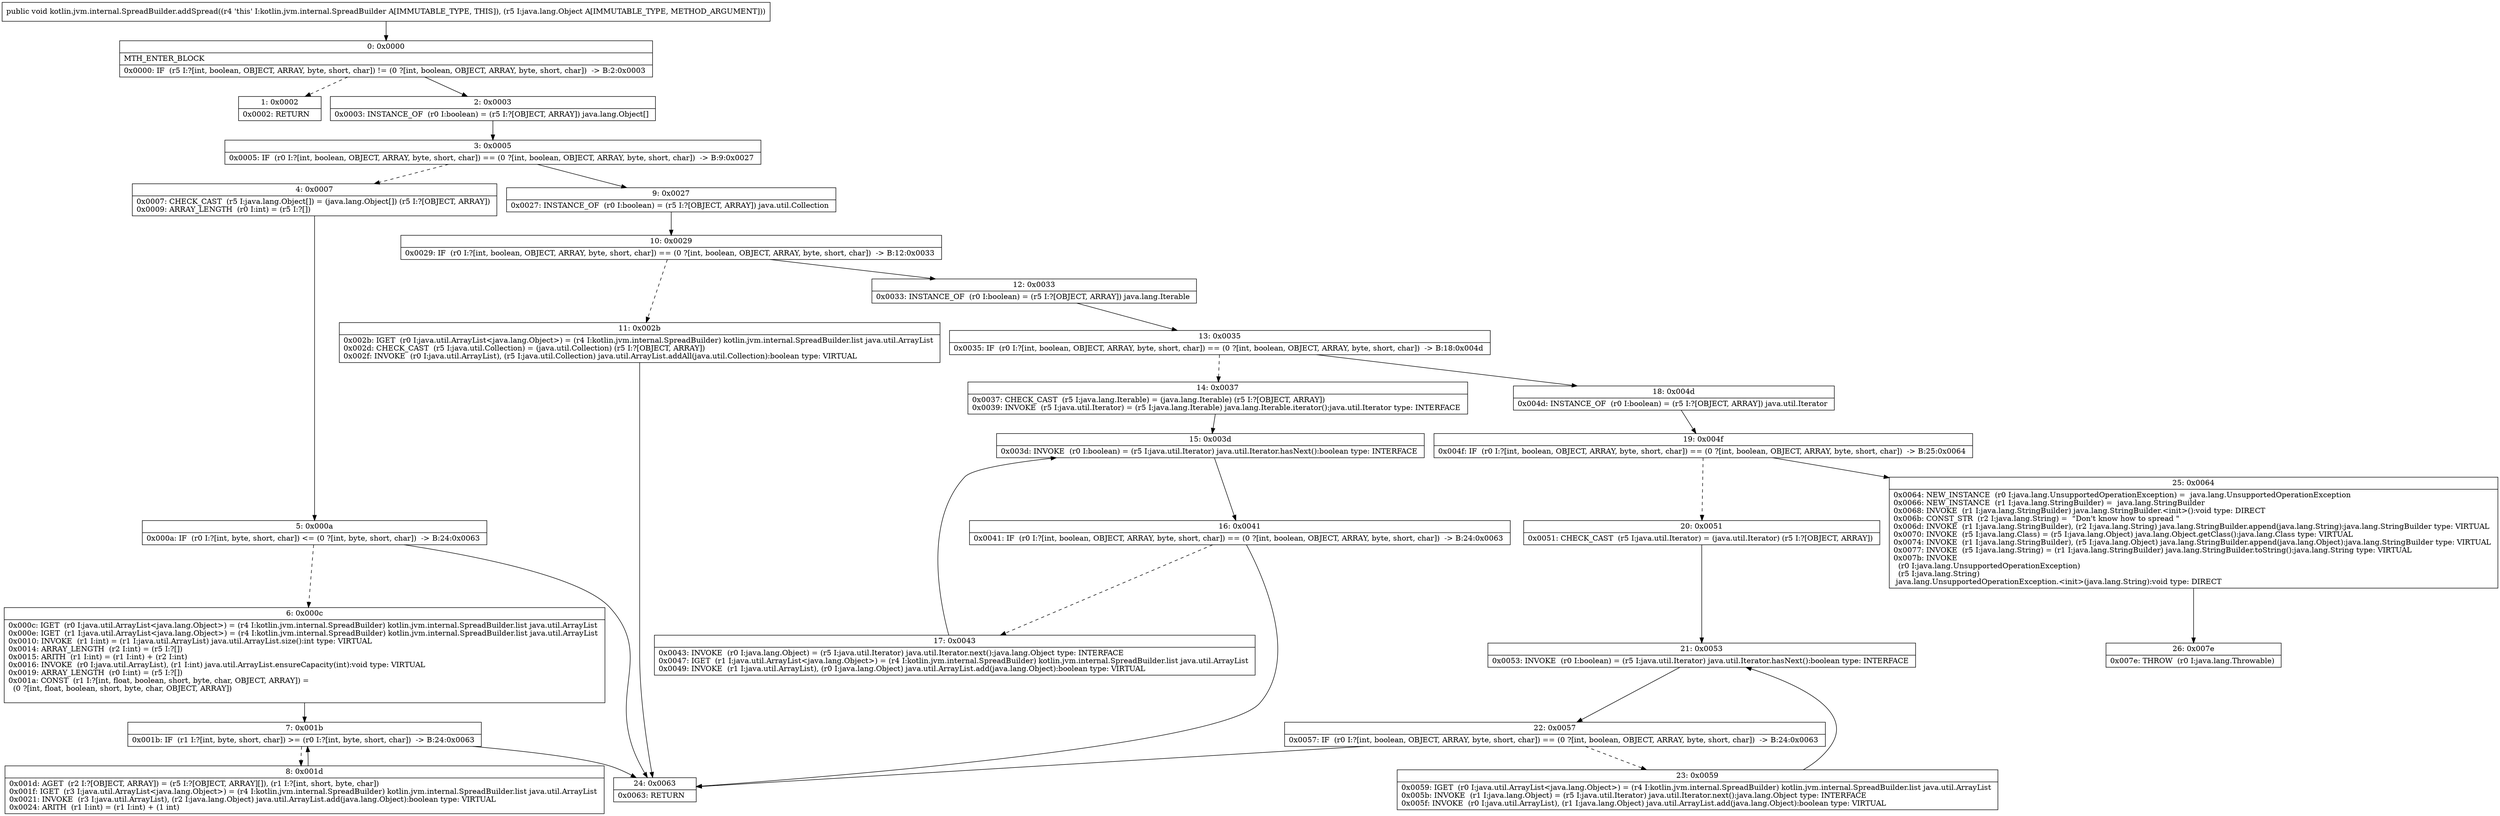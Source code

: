 digraph "CFG forkotlin.jvm.internal.SpreadBuilder.addSpread(Ljava\/lang\/Object;)V" {
Node_0 [shape=record,label="{0\:\ 0x0000|MTH_ENTER_BLOCK\l|0x0000: IF  (r5 I:?[int, boolean, OBJECT, ARRAY, byte, short, char]) != (0 ?[int, boolean, OBJECT, ARRAY, byte, short, char])  \-\> B:2:0x0003 \l}"];
Node_1 [shape=record,label="{1\:\ 0x0002|0x0002: RETURN   \l}"];
Node_2 [shape=record,label="{2\:\ 0x0003|0x0003: INSTANCE_OF  (r0 I:boolean) = (r5 I:?[OBJECT, ARRAY]) java.lang.Object[] \l}"];
Node_3 [shape=record,label="{3\:\ 0x0005|0x0005: IF  (r0 I:?[int, boolean, OBJECT, ARRAY, byte, short, char]) == (0 ?[int, boolean, OBJECT, ARRAY, byte, short, char])  \-\> B:9:0x0027 \l}"];
Node_4 [shape=record,label="{4\:\ 0x0007|0x0007: CHECK_CAST  (r5 I:java.lang.Object[]) = (java.lang.Object[]) (r5 I:?[OBJECT, ARRAY]) \l0x0009: ARRAY_LENGTH  (r0 I:int) = (r5 I:?[]) \l}"];
Node_5 [shape=record,label="{5\:\ 0x000a|0x000a: IF  (r0 I:?[int, byte, short, char]) \<= (0 ?[int, byte, short, char])  \-\> B:24:0x0063 \l}"];
Node_6 [shape=record,label="{6\:\ 0x000c|0x000c: IGET  (r0 I:java.util.ArrayList\<java.lang.Object\>) = (r4 I:kotlin.jvm.internal.SpreadBuilder) kotlin.jvm.internal.SpreadBuilder.list java.util.ArrayList \l0x000e: IGET  (r1 I:java.util.ArrayList\<java.lang.Object\>) = (r4 I:kotlin.jvm.internal.SpreadBuilder) kotlin.jvm.internal.SpreadBuilder.list java.util.ArrayList \l0x0010: INVOKE  (r1 I:int) = (r1 I:java.util.ArrayList) java.util.ArrayList.size():int type: VIRTUAL \l0x0014: ARRAY_LENGTH  (r2 I:int) = (r5 I:?[]) \l0x0015: ARITH  (r1 I:int) = (r1 I:int) + (r2 I:int) \l0x0016: INVOKE  (r0 I:java.util.ArrayList), (r1 I:int) java.util.ArrayList.ensureCapacity(int):void type: VIRTUAL \l0x0019: ARRAY_LENGTH  (r0 I:int) = (r5 I:?[]) \l0x001a: CONST  (r1 I:?[int, float, boolean, short, byte, char, OBJECT, ARRAY]) = \l  (0 ?[int, float, boolean, short, byte, char, OBJECT, ARRAY])\l \l}"];
Node_7 [shape=record,label="{7\:\ 0x001b|0x001b: IF  (r1 I:?[int, byte, short, char]) \>= (r0 I:?[int, byte, short, char])  \-\> B:24:0x0063 \l}"];
Node_8 [shape=record,label="{8\:\ 0x001d|0x001d: AGET  (r2 I:?[OBJECT, ARRAY]) = (r5 I:?[OBJECT, ARRAY][]), (r1 I:?[int, short, byte, char]) \l0x001f: IGET  (r3 I:java.util.ArrayList\<java.lang.Object\>) = (r4 I:kotlin.jvm.internal.SpreadBuilder) kotlin.jvm.internal.SpreadBuilder.list java.util.ArrayList \l0x0021: INVOKE  (r3 I:java.util.ArrayList), (r2 I:java.lang.Object) java.util.ArrayList.add(java.lang.Object):boolean type: VIRTUAL \l0x0024: ARITH  (r1 I:int) = (r1 I:int) + (1 int) \l}"];
Node_9 [shape=record,label="{9\:\ 0x0027|0x0027: INSTANCE_OF  (r0 I:boolean) = (r5 I:?[OBJECT, ARRAY]) java.util.Collection \l}"];
Node_10 [shape=record,label="{10\:\ 0x0029|0x0029: IF  (r0 I:?[int, boolean, OBJECT, ARRAY, byte, short, char]) == (0 ?[int, boolean, OBJECT, ARRAY, byte, short, char])  \-\> B:12:0x0033 \l}"];
Node_11 [shape=record,label="{11\:\ 0x002b|0x002b: IGET  (r0 I:java.util.ArrayList\<java.lang.Object\>) = (r4 I:kotlin.jvm.internal.SpreadBuilder) kotlin.jvm.internal.SpreadBuilder.list java.util.ArrayList \l0x002d: CHECK_CAST  (r5 I:java.util.Collection) = (java.util.Collection) (r5 I:?[OBJECT, ARRAY]) \l0x002f: INVOKE  (r0 I:java.util.ArrayList), (r5 I:java.util.Collection) java.util.ArrayList.addAll(java.util.Collection):boolean type: VIRTUAL \l}"];
Node_12 [shape=record,label="{12\:\ 0x0033|0x0033: INSTANCE_OF  (r0 I:boolean) = (r5 I:?[OBJECT, ARRAY]) java.lang.Iterable \l}"];
Node_13 [shape=record,label="{13\:\ 0x0035|0x0035: IF  (r0 I:?[int, boolean, OBJECT, ARRAY, byte, short, char]) == (0 ?[int, boolean, OBJECT, ARRAY, byte, short, char])  \-\> B:18:0x004d \l}"];
Node_14 [shape=record,label="{14\:\ 0x0037|0x0037: CHECK_CAST  (r5 I:java.lang.Iterable) = (java.lang.Iterable) (r5 I:?[OBJECT, ARRAY]) \l0x0039: INVOKE  (r5 I:java.util.Iterator) = (r5 I:java.lang.Iterable) java.lang.Iterable.iterator():java.util.Iterator type: INTERFACE \l}"];
Node_15 [shape=record,label="{15\:\ 0x003d|0x003d: INVOKE  (r0 I:boolean) = (r5 I:java.util.Iterator) java.util.Iterator.hasNext():boolean type: INTERFACE \l}"];
Node_16 [shape=record,label="{16\:\ 0x0041|0x0041: IF  (r0 I:?[int, boolean, OBJECT, ARRAY, byte, short, char]) == (0 ?[int, boolean, OBJECT, ARRAY, byte, short, char])  \-\> B:24:0x0063 \l}"];
Node_17 [shape=record,label="{17\:\ 0x0043|0x0043: INVOKE  (r0 I:java.lang.Object) = (r5 I:java.util.Iterator) java.util.Iterator.next():java.lang.Object type: INTERFACE \l0x0047: IGET  (r1 I:java.util.ArrayList\<java.lang.Object\>) = (r4 I:kotlin.jvm.internal.SpreadBuilder) kotlin.jvm.internal.SpreadBuilder.list java.util.ArrayList \l0x0049: INVOKE  (r1 I:java.util.ArrayList), (r0 I:java.lang.Object) java.util.ArrayList.add(java.lang.Object):boolean type: VIRTUAL \l}"];
Node_18 [shape=record,label="{18\:\ 0x004d|0x004d: INSTANCE_OF  (r0 I:boolean) = (r5 I:?[OBJECT, ARRAY]) java.util.Iterator \l}"];
Node_19 [shape=record,label="{19\:\ 0x004f|0x004f: IF  (r0 I:?[int, boolean, OBJECT, ARRAY, byte, short, char]) == (0 ?[int, boolean, OBJECT, ARRAY, byte, short, char])  \-\> B:25:0x0064 \l}"];
Node_20 [shape=record,label="{20\:\ 0x0051|0x0051: CHECK_CAST  (r5 I:java.util.Iterator) = (java.util.Iterator) (r5 I:?[OBJECT, ARRAY]) \l}"];
Node_21 [shape=record,label="{21\:\ 0x0053|0x0053: INVOKE  (r0 I:boolean) = (r5 I:java.util.Iterator) java.util.Iterator.hasNext():boolean type: INTERFACE \l}"];
Node_22 [shape=record,label="{22\:\ 0x0057|0x0057: IF  (r0 I:?[int, boolean, OBJECT, ARRAY, byte, short, char]) == (0 ?[int, boolean, OBJECT, ARRAY, byte, short, char])  \-\> B:24:0x0063 \l}"];
Node_23 [shape=record,label="{23\:\ 0x0059|0x0059: IGET  (r0 I:java.util.ArrayList\<java.lang.Object\>) = (r4 I:kotlin.jvm.internal.SpreadBuilder) kotlin.jvm.internal.SpreadBuilder.list java.util.ArrayList \l0x005b: INVOKE  (r1 I:java.lang.Object) = (r5 I:java.util.Iterator) java.util.Iterator.next():java.lang.Object type: INTERFACE \l0x005f: INVOKE  (r0 I:java.util.ArrayList), (r1 I:java.lang.Object) java.util.ArrayList.add(java.lang.Object):boolean type: VIRTUAL \l}"];
Node_24 [shape=record,label="{24\:\ 0x0063|0x0063: RETURN   \l}"];
Node_25 [shape=record,label="{25\:\ 0x0064|0x0064: NEW_INSTANCE  (r0 I:java.lang.UnsupportedOperationException) =  java.lang.UnsupportedOperationException \l0x0066: NEW_INSTANCE  (r1 I:java.lang.StringBuilder) =  java.lang.StringBuilder \l0x0068: INVOKE  (r1 I:java.lang.StringBuilder) java.lang.StringBuilder.\<init\>():void type: DIRECT \l0x006b: CONST_STR  (r2 I:java.lang.String) =  \"Don't know how to spread \" \l0x006d: INVOKE  (r1 I:java.lang.StringBuilder), (r2 I:java.lang.String) java.lang.StringBuilder.append(java.lang.String):java.lang.StringBuilder type: VIRTUAL \l0x0070: INVOKE  (r5 I:java.lang.Class) = (r5 I:java.lang.Object) java.lang.Object.getClass():java.lang.Class type: VIRTUAL \l0x0074: INVOKE  (r1 I:java.lang.StringBuilder), (r5 I:java.lang.Object) java.lang.StringBuilder.append(java.lang.Object):java.lang.StringBuilder type: VIRTUAL \l0x0077: INVOKE  (r5 I:java.lang.String) = (r1 I:java.lang.StringBuilder) java.lang.StringBuilder.toString():java.lang.String type: VIRTUAL \l0x007b: INVOKE  \l  (r0 I:java.lang.UnsupportedOperationException)\l  (r5 I:java.lang.String)\l java.lang.UnsupportedOperationException.\<init\>(java.lang.String):void type: DIRECT \l}"];
Node_26 [shape=record,label="{26\:\ 0x007e|0x007e: THROW  (r0 I:java.lang.Throwable) \l}"];
MethodNode[shape=record,label="{public void kotlin.jvm.internal.SpreadBuilder.addSpread((r4 'this' I:kotlin.jvm.internal.SpreadBuilder A[IMMUTABLE_TYPE, THIS]), (r5 I:java.lang.Object A[IMMUTABLE_TYPE, METHOD_ARGUMENT])) }"];
MethodNode -> Node_0;
Node_0 -> Node_1[style=dashed];
Node_0 -> Node_2;
Node_2 -> Node_3;
Node_3 -> Node_4[style=dashed];
Node_3 -> Node_9;
Node_4 -> Node_5;
Node_5 -> Node_6[style=dashed];
Node_5 -> Node_24;
Node_6 -> Node_7;
Node_7 -> Node_8[style=dashed];
Node_7 -> Node_24;
Node_8 -> Node_7;
Node_9 -> Node_10;
Node_10 -> Node_11[style=dashed];
Node_10 -> Node_12;
Node_11 -> Node_24;
Node_12 -> Node_13;
Node_13 -> Node_14[style=dashed];
Node_13 -> Node_18;
Node_14 -> Node_15;
Node_15 -> Node_16;
Node_16 -> Node_17[style=dashed];
Node_16 -> Node_24;
Node_17 -> Node_15;
Node_18 -> Node_19;
Node_19 -> Node_20[style=dashed];
Node_19 -> Node_25;
Node_20 -> Node_21;
Node_21 -> Node_22;
Node_22 -> Node_23[style=dashed];
Node_22 -> Node_24;
Node_23 -> Node_21;
Node_25 -> Node_26;
}

